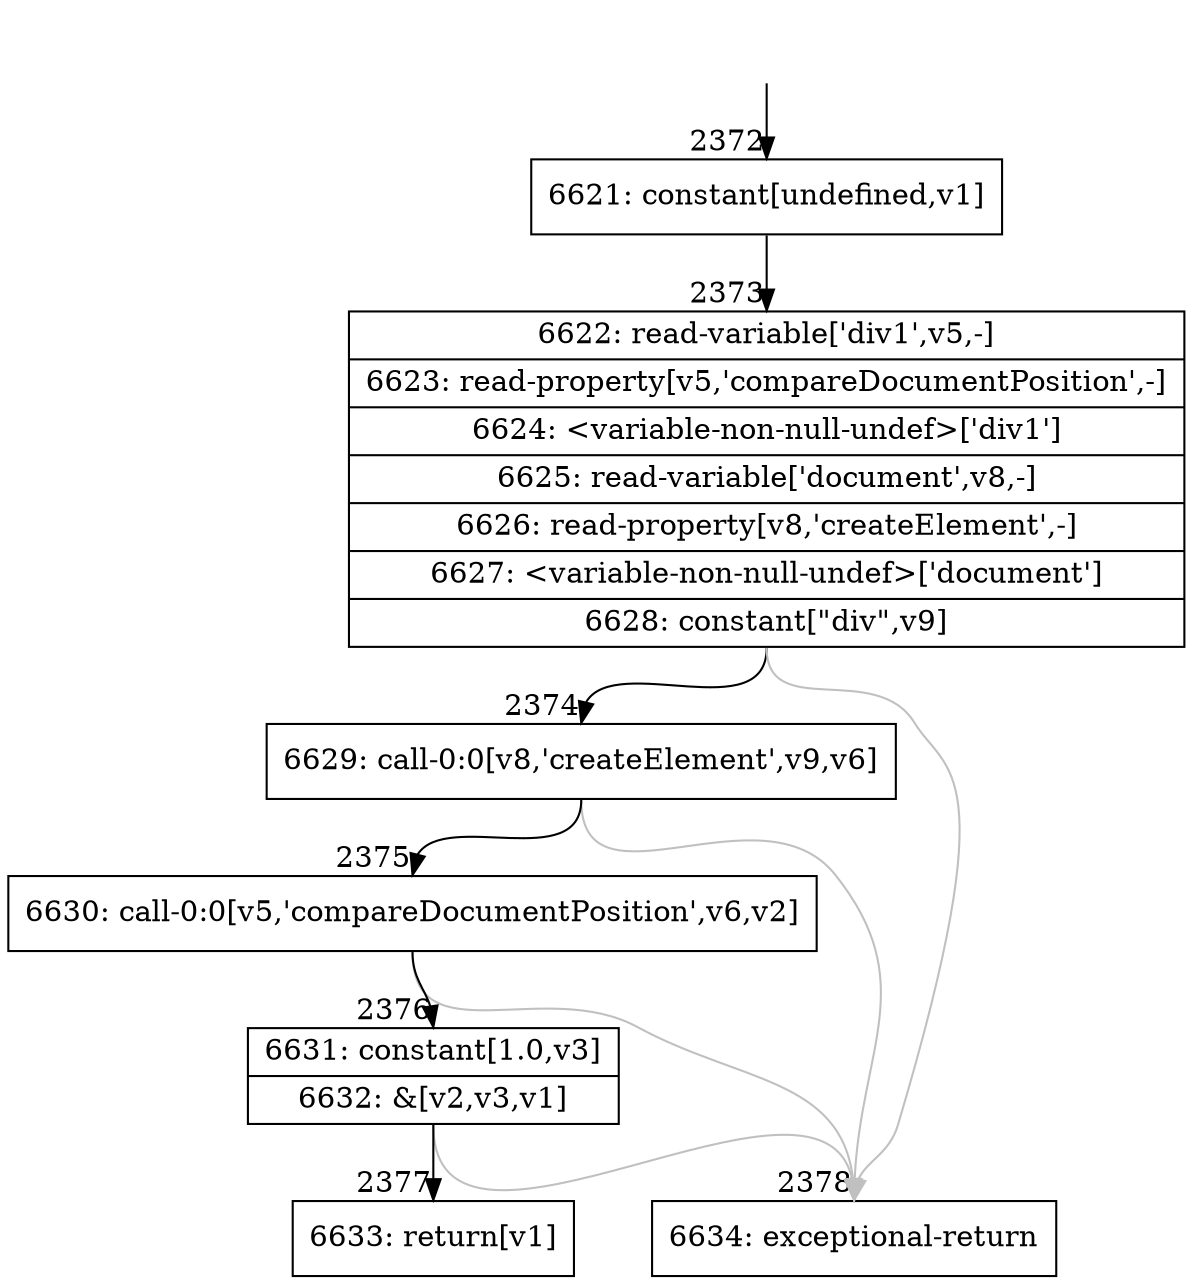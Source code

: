 digraph {
rankdir="TD"
BB_entry157[shape=none,label=""];
BB_entry157 -> BB2372 [tailport=s, headport=n, headlabel="    2372"]
BB2372 [shape=record label="{6621: constant[undefined,v1]}" ] 
BB2372 -> BB2373 [tailport=s, headport=n, headlabel="      2373"]
BB2373 [shape=record label="{6622: read-variable['div1',v5,-]|6623: read-property[v5,'compareDocumentPosition',-]|6624: \<variable-non-null-undef\>['div1']|6625: read-variable['document',v8,-]|6626: read-property[v8,'createElement',-]|6627: \<variable-non-null-undef\>['document']|6628: constant[\"div\",v9]}" ] 
BB2373 -> BB2374 [tailport=s, headport=n, headlabel="      2374"]
BB2373 -> BB2378 [tailport=s, headport=n, color=gray, headlabel="      2378"]
BB2374 [shape=record label="{6629: call-0:0[v8,'createElement',v9,v6]}" ] 
BB2374 -> BB2375 [tailport=s, headport=n, headlabel="      2375"]
BB2374 -> BB2378 [tailport=s, headport=n, color=gray]
BB2375 [shape=record label="{6630: call-0:0[v5,'compareDocumentPosition',v6,v2]}" ] 
BB2375 -> BB2376 [tailport=s, headport=n, headlabel="      2376"]
BB2375 -> BB2378 [tailport=s, headport=n, color=gray]
BB2376 [shape=record label="{6631: constant[1.0,v3]|6632: &[v2,v3,v1]}" ] 
BB2376 -> BB2377 [tailport=s, headport=n, headlabel="      2377"]
BB2376 -> BB2378 [tailport=s, headport=n, color=gray]
BB2377 [shape=record label="{6633: return[v1]}" ] 
BB2378 [shape=record label="{6634: exceptional-return}" ] 
}
